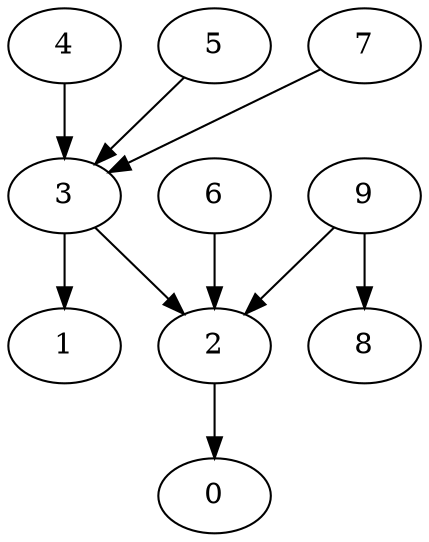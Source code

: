 digraph Dorogovtsev_Mendes_nodes_10_kruskalD {
"0";
"1";
"2";
"3";
"4";
"5";
"6";
"7";
"8";
"9";
"7" -> "3" [weight=1];
"3" -> "1" [weight=2];
"9" -> "8" [weight=5];
"3" -> "2" [weight=6];
"6" -> "2" [weight=8];
"5" -> "3" [weight=12];
"9" -> "2" [weight=13];
"4" -> "3" [weight=14];
"2" -> "0" [weight=16];
}